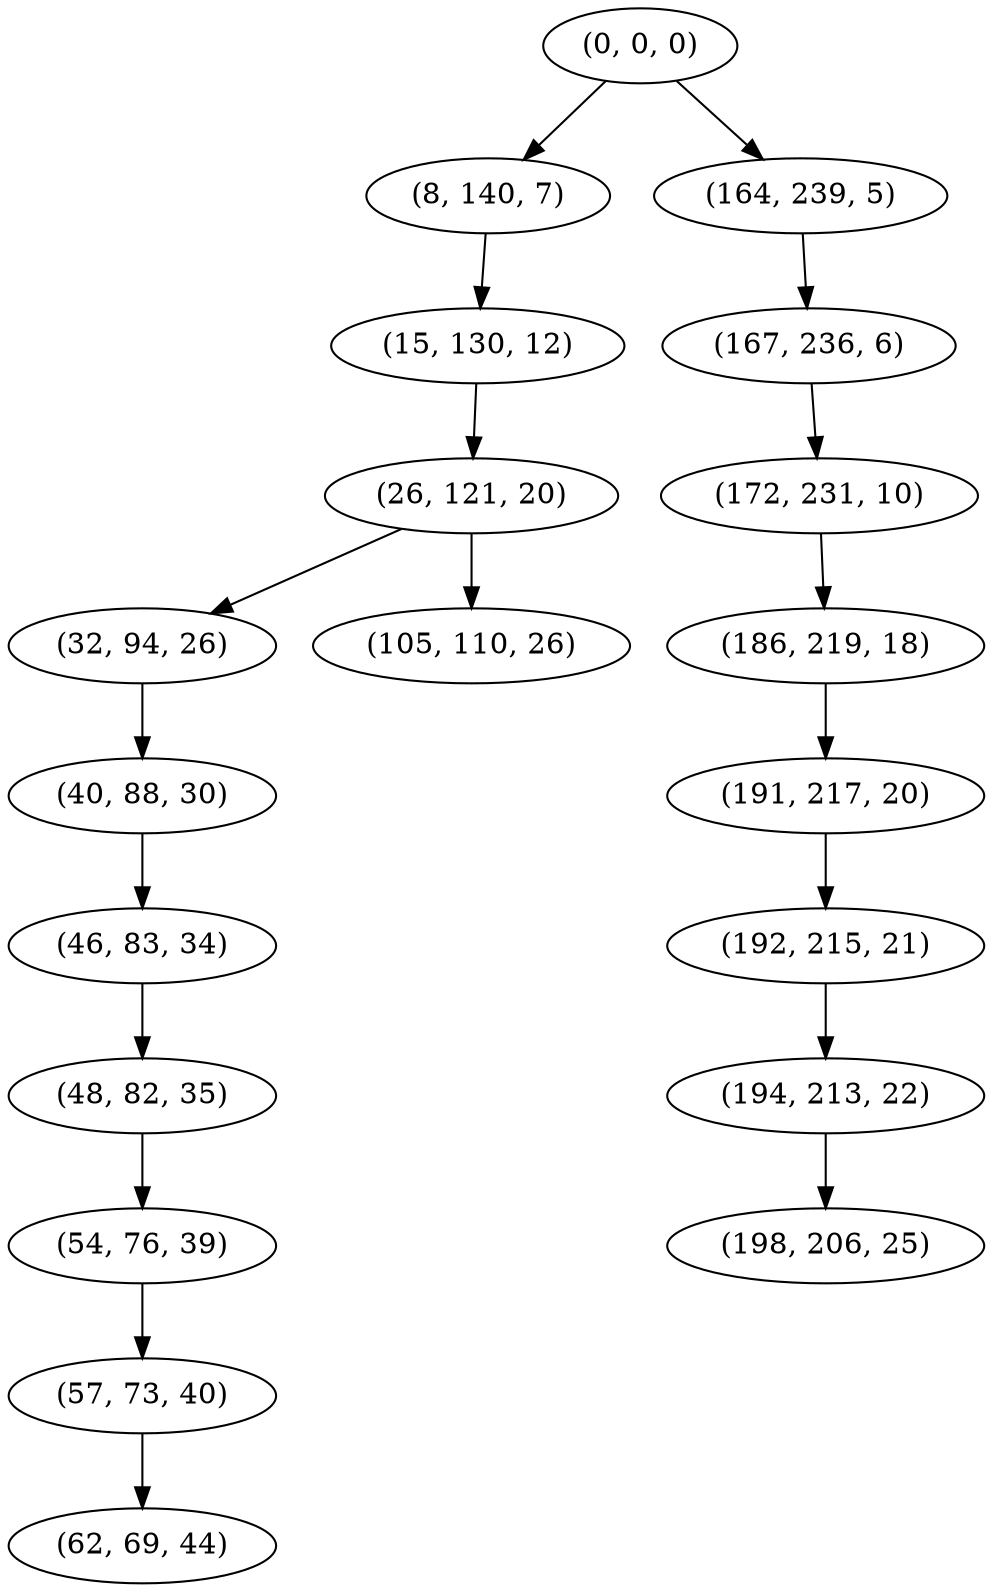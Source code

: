 digraph tree {
    "(0, 0, 0)";
    "(8, 140, 7)";
    "(15, 130, 12)";
    "(26, 121, 20)";
    "(32, 94, 26)";
    "(40, 88, 30)";
    "(46, 83, 34)";
    "(48, 82, 35)";
    "(54, 76, 39)";
    "(57, 73, 40)";
    "(62, 69, 44)";
    "(105, 110, 26)";
    "(164, 239, 5)";
    "(167, 236, 6)";
    "(172, 231, 10)";
    "(186, 219, 18)";
    "(191, 217, 20)";
    "(192, 215, 21)";
    "(194, 213, 22)";
    "(198, 206, 25)";
    "(0, 0, 0)" -> "(8, 140, 7)";
    "(0, 0, 0)" -> "(164, 239, 5)";
    "(8, 140, 7)" -> "(15, 130, 12)";
    "(15, 130, 12)" -> "(26, 121, 20)";
    "(26, 121, 20)" -> "(32, 94, 26)";
    "(26, 121, 20)" -> "(105, 110, 26)";
    "(32, 94, 26)" -> "(40, 88, 30)";
    "(40, 88, 30)" -> "(46, 83, 34)";
    "(46, 83, 34)" -> "(48, 82, 35)";
    "(48, 82, 35)" -> "(54, 76, 39)";
    "(54, 76, 39)" -> "(57, 73, 40)";
    "(57, 73, 40)" -> "(62, 69, 44)";
    "(164, 239, 5)" -> "(167, 236, 6)";
    "(167, 236, 6)" -> "(172, 231, 10)";
    "(172, 231, 10)" -> "(186, 219, 18)";
    "(186, 219, 18)" -> "(191, 217, 20)";
    "(191, 217, 20)" -> "(192, 215, 21)";
    "(192, 215, 21)" -> "(194, 213, 22)";
    "(194, 213, 22)" -> "(198, 206, 25)";
}
